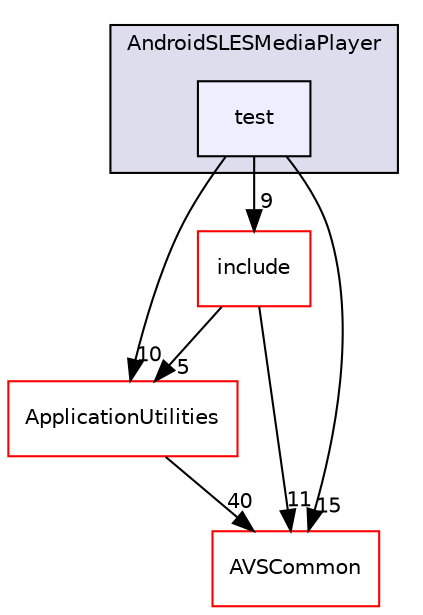 digraph "/avs-cpp-sdk-tools/cm/autoCM_publicRepo/avs-device-sdk/MediaPlayer/AndroidSLESMediaPlayer/test" {
  compound=true
  node [ fontsize="10", fontname="Helvetica"];
  edge [ labelfontsize="10", labelfontname="Helvetica"];
  subgraph clusterdir_b97c8a12362aabf73b92afdea21f65db {
    graph [ bgcolor="#ddddee", pencolor="black", label="AndroidSLESMediaPlayer" fontname="Helvetica", fontsize="10", URL="dir_b97c8a12362aabf73b92afdea21f65db.html"]
  dir_09f8576ebf0d3cd6a2f3f83ce5a8feb1 [shape=box, label="test", style="filled", fillcolor="#eeeeff", pencolor="black", URL="dir_09f8576ebf0d3cd6a2f3f83ce5a8feb1.html"];
  }
  dir_748b5abbb33df61eda67007924a1a0cb [shape=box label="ApplicationUtilities" fillcolor="white" style="filled" color="red" URL="dir_748b5abbb33df61eda67007924a1a0cb.html"];
  dir_7b5c7f5aa6c9c2118e08133913118a4b [shape=box label="include" fillcolor="white" style="filled" color="red" URL="dir_7b5c7f5aa6c9c2118e08133913118a4b.html"];
  dir_13e65effb2bde530b17b3d5eefcd0266 [shape=box label="AVSCommon" fillcolor="white" style="filled" color="red" URL="dir_13e65effb2bde530b17b3d5eefcd0266.html"];
  dir_748b5abbb33df61eda67007924a1a0cb->dir_13e65effb2bde530b17b3d5eefcd0266 [headlabel="40", labeldistance=1.5 headhref="dir_000030_000009.html"];
  dir_7b5c7f5aa6c9c2118e08133913118a4b->dir_748b5abbb33df61eda67007924a1a0cb [headlabel="5", labeldistance=1.5 headhref="dir_000230_000030.html"];
  dir_7b5c7f5aa6c9c2118e08133913118a4b->dir_13e65effb2bde530b17b3d5eefcd0266 [headlabel="11", labeldistance=1.5 headhref="dir_000230_000009.html"];
  dir_09f8576ebf0d3cd6a2f3f83ce5a8feb1->dir_748b5abbb33df61eda67007924a1a0cb [headlabel="10", labeldistance=1.5 headhref="dir_000233_000030.html"];
  dir_09f8576ebf0d3cd6a2f3f83ce5a8feb1->dir_7b5c7f5aa6c9c2118e08133913118a4b [headlabel="9", labeldistance=1.5 headhref="dir_000233_000230.html"];
  dir_09f8576ebf0d3cd6a2f3f83ce5a8feb1->dir_13e65effb2bde530b17b3d5eefcd0266 [headlabel="15", labeldistance=1.5 headhref="dir_000233_000009.html"];
}
